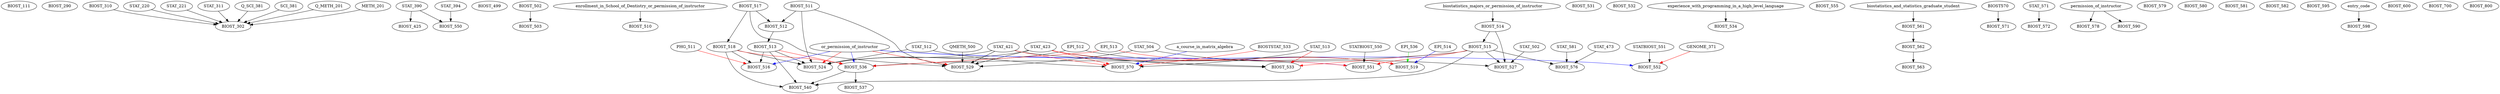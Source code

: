 digraph G {
    BIOST_111;
    BIOST_290;
    edge [color=black];
    BIOST_310 -> BIOST_302;
    STAT_220 -> BIOST_302;
    STAT_221 -> BIOST_302;
    STAT_311 -> BIOST_302;
    Q_SCI_381 -> BIOST_302;
    SCI_381 -> BIOST_302;
    Q_METH_201 -> BIOST_302;
    METH_201 -> BIOST_302;
    BIOST_310;
    edge [color=black];
    STAT_390 -> BIOST_425;
    BIOST_499;
    BIOST_502;
    edge [color=black];
    BIOST_502 -> BIOST_503;
    edge [color=black];
    enrollment_in_School_of_Dentistry_or_permission_of_instructor -> BIOST_510;
    BIOST_511;
    edge [color=black];
    BIOST_511 -> BIOST_512;
    BIOST_517 -> BIOST_512;
    edge [color=black];
    BIOST_512 -> BIOST_513;
    edge [color=black];
    biostatistics_majors_or_permission_of_instructor -> BIOST_514;
    edge [color=black];
    BIOST_514 -> BIOST_515;
    edge [color=black];
    BIOST_513 -> BIOST_516;
    BIOST_518 -> BIOST_516;
    edge [color=red];
    PHG_511 -> BIOST_516;
    edge [color=blue];
    or_permission_of_instructor -> BIOST_516;
    BIOST_517;
    edge [color=black];
    BIOST_517 -> BIOST_518;
    edge [color=black];
    EPI_512 -> BIOST_519;
    edge [color=red];
    EPI_513 -> BIOST_519;
    edge [color=blue];
    EPI_514 -> BIOST_519;
    edge [color=green];
    EPI_536 -> BIOST_519;
    edge [color=black];
    BIOST_511 -> BIOST_524;
    BIOST_513 -> BIOST_524;
    BIOST_518 -> BIOST_524;
    STAT_421 -> BIOST_524;
    STAT_423 -> BIOST_524;
    STAT_512 -> BIOST_524;
    EPI_512 -> BIOST_524;
    edge [color=red];
    or_permission_of_instructor -> BIOST_524;
    edge [color=black];
    STAT_502 -> BIOST_527;
    STAT_504 -> BIOST_527;
    BIOST_514 -> BIOST_527;
    BIOST_515 -> BIOST_527;
    edge [color=black];
    STAT_421 -> BIOST_529;
    STAT_423 -> BIOST_529;
    STAT_504 -> BIOST_529;
    QMETH_500 -> BIOST_529;
    BIOST_511 -> BIOST_529;
    BIOST_517 -> BIOST_529;
    edge [color=red];
    or_permission_of_instructor -> BIOST_529;
    BIOST_531;
    BIOST_532;
    edge [color=black];
    STAT_421 -> BIOST_533;
    STAT_423 -> BIOST_533;
    edge [color=red];
    STAT_513 -> BIOST_533;
    BIOST_515 -> BIOST_533;
    edge [color=black];
    experience_with_programming_in_a_high_level_language -> BIOST_534;
    edge [color=black];
    BIOST_515 -> BIOST_536;
    edge [color=red];
    EPI_513 -> BIOST_536;
    BIOST_513 -> BIOST_536;
    BIOST_518 -> BIOST_536;
    edge [color=blue];
    or_permission_of_instructor -> BIOST_536;
    edge [color=black];
    BIOST_536 -> BIOST_537;
    edge [color=black];
    BIOST_513 -> BIOST_540;
    BIOST_515 -> BIOST_540;
    BIOST_518 -> BIOST_540;
    BIOST_536 -> BIOST_540;
    edge [color=black];
    STAT_390 -> BIOST_550;
    STAT_394 -> BIOST_550;
    edge [color=black];
    STATBIOST_550 -> BIOST_551;
    edge [color=red];
    STAT_423 -> BIOST_551;
    BIOST_515 -> BIOST_551;
    edge [color=blue];
    or_permission_of_instructor -> BIOST_551;
    edge [color=black];
    STATBIOST_551 -> BIOST_552;
    edge [color=red];
    GENOME_371 -> BIOST_552;
    edge [color=blue];
    or_permission_of_instructor -> BIOST_552;
    BIOST_555;
    edge [color=black];
    biostatistics_and_statistics_graduate_student -> BIOST_561;
    edge [color=black];
    BIOST_561 -> BIOST_562;
    edge [color=black];
    BIOST_562 -> BIOST_563;
    edge [color=black];
    STAT_512 -> BIOST_570;
    STAT_513 -> BIOST_570;
    edge [color=red];
    BIOSTSTAT_533 -> BIOST_570;
    STAT_421 -> BIOST_570;
    STAT_423 -> BIOST_570;
    edge [color=blue];
    a_course_in_matrix_algebra -> BIOST_570;
    edge [color=black];
    BIOST570 -> BIOST_571;
    edge [color=black];
    STAT_571 -> BIOST_572;
    edge [color=black];
    STAT_581 -> BIOST_576;
    BIOST_515 -> BIOST_576;
    STAT_473 -> BIOST_576;
    edge [color=black];
    permission_of_instructor -> BIOST_578;
    BIOST_579;
    BIOST_580;
    BIOST_581;
    BIOST_582;
    edge [color=black];
    permission_of_instructor -> BIOST_590;
    BIOST_595;
    edge [color=black];
    entry_code -> BIOST_598;
    BIOST_600;
    BIOST_700;
    BIOST_800;
}
